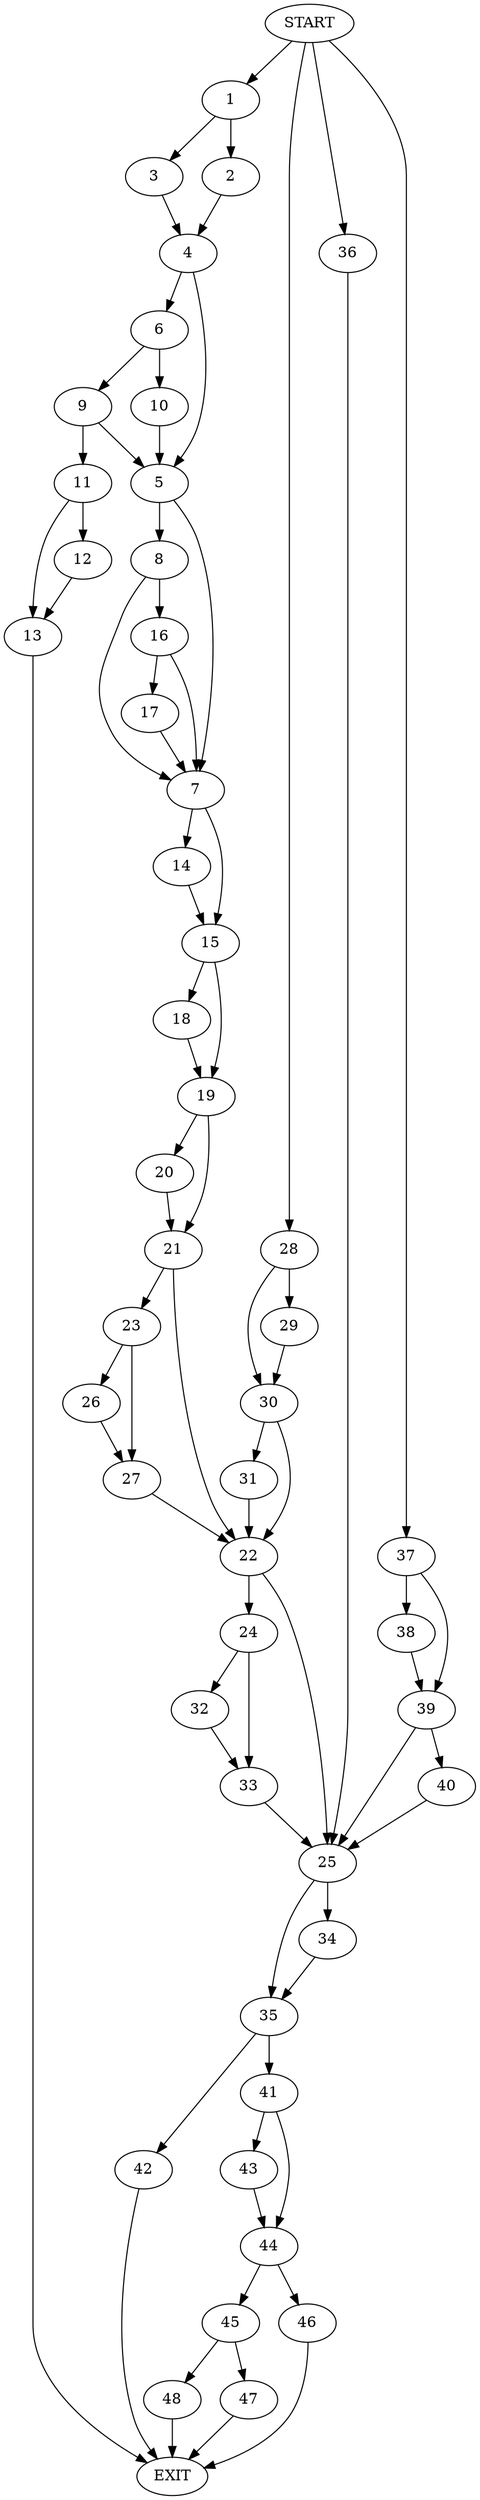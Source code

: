 digraph {
0 [label="START"]
49 [label="EXIT"]
0 -> 1
1 -> 2
1 -> 3
2 -> 4
3 -> 4
4 -> 5
4 -> 6
5 -> 7
5 -> 8
6 -> 9
6 -> 10
10 -> 5
9 -> 5
9 -> 11
11 -> 12
11 -> 13
12 -> 13
13 -> 49
7 -> 14
7 -> 15
8 -> 16
8 -> 7
16 -> 17
16 -> 7
17 -> 7
15 -> 18
15 -> 19
14 -> 15
19 -> 20
19 -> 21
18 -> 19
20 -> 21
21 -> 22
21 -> 23
22 -> 24
22 -> 25
23 -> 26
23 -> 27
27 -> 22
26 -> 27
0 -> 28
28 -> 29
28 -> 30
29 -> 30
30 -> 22
30 -> 31
31 -> 22
24 -> 32
24 -> 33
25 -> 34
25 -> 35
33 -> 25
32 -> 33
0 -> 36
36 -> 25
0 -> 37
37 -> 38
37 -> 39
38 -> 39
39 -> 25
39 -> 40
40 -> 25
34 -> 35
35 -> 41
35 -> 42
41 -> 43
41 -> 44
42 -> 49
43 -> 44
44 -> 45
44 -> 46
45 -> 47
45 -> 48
46 -> 49
47 -> 49
48 -> 49
}
